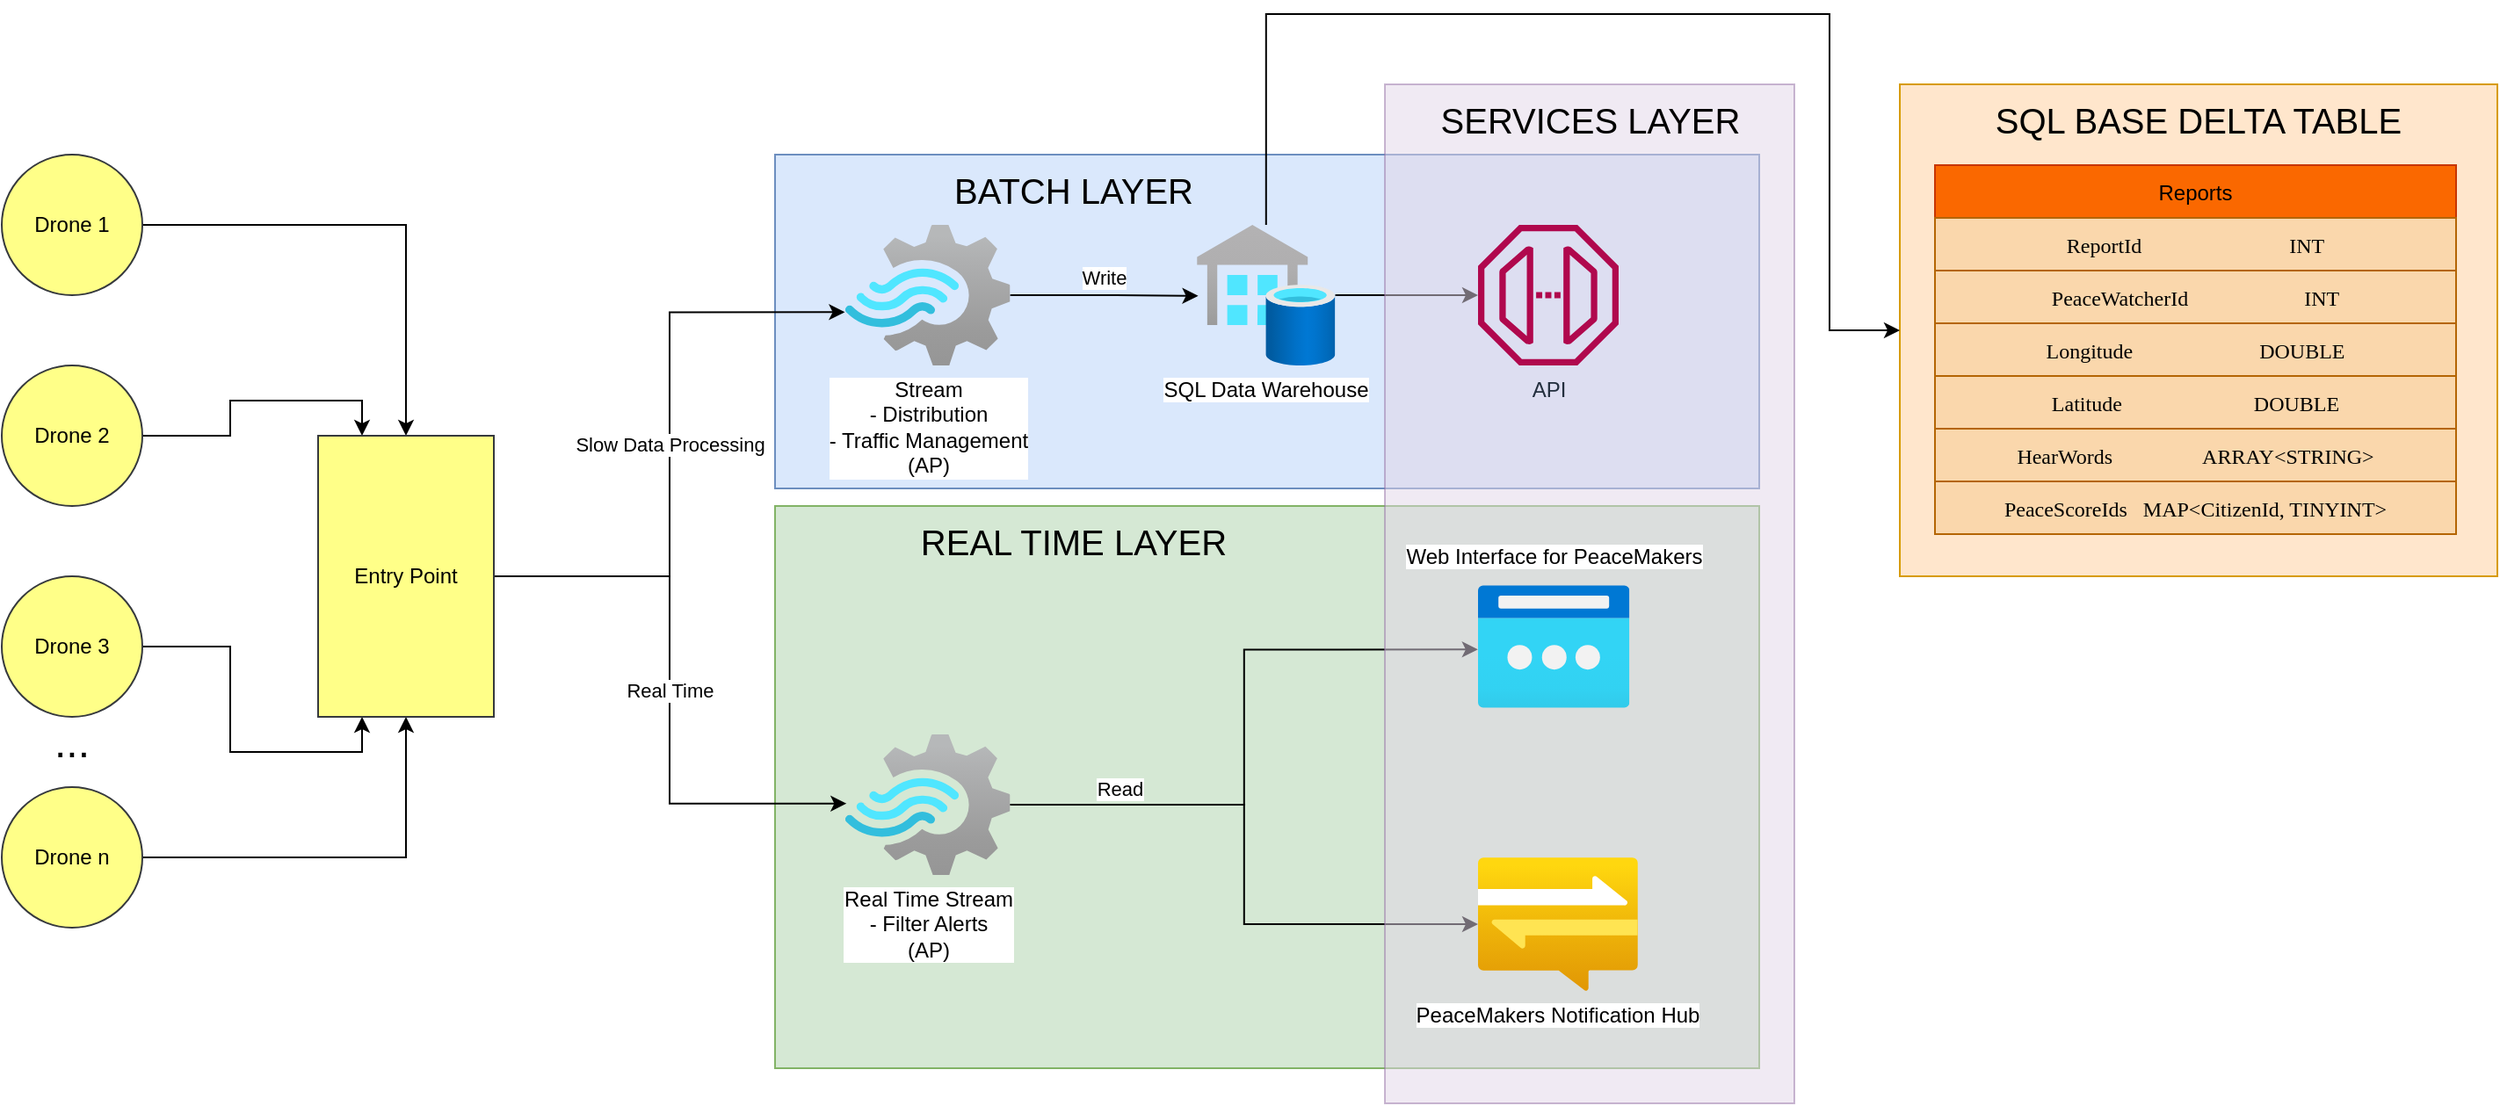 <mxfile version="17.4.3" type="device"><diagram id="PKF81AWZuLZZOOTxA63W" name="Page-1"><mxGraphModel dx="1247" dy="1990" grid="1" gridSize="10" guides="1" tooltips="1" connect="1" arrows="1" fold="1" page="1" pageScale="1" pageWidth="827" pageHeight="1169" math="0" shadow="0"><root><mxCell id="0"/><mxCell id="1" parent="0"/><mxCell id="K1VlQNPn5yaAyFjby5Dj-70" value="" style="rounded=0;whiteSpace=wrap;html=1;fontFamily=Helvetica;fontSize=12;fillColor=#dae8fc;strokeColor=#6c8ebf;" parent="1" vertex="1"><mxGeometry x="480" y="40" width="560" height="190" as="geometry"/></mxCell><mxCell id="K1VlQNPn5yaAyFjby5Dj-62" value="" style="rounded=0;whiteSpace=wrap;html=1;fontFamily=Helvetica;fontSize=20;fillColor=#d5e8d4;strokeColor=#82b366;" parent="1" vertex="1"><mxGeometry x="480" y="240" width="560" height="320" as="geometry"/></mxCell><mxCell id="K1VlQNPn5yaAyFjby5Dj-58" value="" style="whiteSpace=wrap;html=1;fontFamily=Helvetica;fillColor=#ffe6cc;strokeColor=#d79b00;" parent="1" vertex="1"><mxGeometry x="1120" width="340" height="280" as="geometry"/></mxCell><mxCell id="K1VlQNPn5yaAyFjby5Dj-7" style="edgeStyle=orthogonalEdgeStyle;rounded=0;orthogonalLoop=1;jettySize=auto;html=1;entryX=0.5;entryY=0;entryDx=0;entryDy=0;fontFamily=Helvetica;" parent="1" source="K1VlQNPn5yaAyFjby5Dj-2" target="K1VlQNPn5yaAyFjby5Dj-6" edge="1"><mxGeometry relative="1" as="geometry"/></mxCell><mxCell id="K1VlQNPn5yaAyFjby5Dj-2" value="Drone 1" style="ellipse;whiteSpace=wrap;html=1;aspect=fixed;fontFamily=Helvetica;fillColor=#ffff88;strokeColor=#36393d;" parent="1" vertex="1"><mxGeometry x="40" y="40" width="80" height="80" as="geometry"/></mxCell><mxCell id="K1VlQNPn5yaAyFjby5Dj-10" style="edgeStyle=orthogonalEdgeStyle;rounded=0;orthogonalLoop=1;jettySize=auto;html=1;entryX=0.5;entryY=1;entryDx=0;entryDy=0;fontFamily=Helvetica;" parent="1" source="K1VlQNPn5yaAyFjby5Dj-3" target="K1VlQNPn5yaAyFjby5Dj-6" edge="1"><mxGeometry relative="1" as="geometry"/></mxCell><mxCell id="K1VlQNPn5yaAyFjby5Dj-3" value="Drone n" style="ellipse;whiteSpace=wrap;html=1;aspect=fixed;fontFamily=Helvetica;fillColor=#ffff88;strokeColor=#36393d;" parent="1" vertex="1"><mxGeometry x="40" y="400" width="80" height="80" as="geometry"/></mxCell><mxCell id="K1VlQNPn5yaAyFjby5Dj-8" style="edgeStyle=orthogonalEdgeStyle;rounded=0;orthogonalLoop=1;jettySize=auto;html=1;entryX=0.25;entryY=0;entryDx=0;entryDy=0;fontFamily=Helvetica;" parent="1" source="K1VlQNPn5yaAyFjby5Dj-4" target="K1VlQNPn5yaAyFjby5Dj-6" edge="1"><mxGeometry relative="1" as="geometry"/></mxCell><mxCell id="K1VlQNPn5yaAyFjby5Dj-4" value="Drone 2" style="ellipse;whiteSpace=wrap;html=1;aspect=fixed;fontFamily=Helvetica;fillColor=#ffff88;strokeColor=#36393d;" parent="1" vertex="1"><mxGeometry x="40" y="160" width="80" height="80" as="geometry"/></mxCell><mxCell id="K1VlQNPn5yaAyFjby5Dj-9" style="edgeStyle=orthogonalEdgeStyle;rounded=0;orthogonalLoop=1;jettySize=auto;html=1;entryX=0.25;entryY=1;entryDx=0;entryDy=0;fontFamily=Helvetica;" parent="1" source="K1VlQNPn5yaAyFjby5Dj-5" target="K1VlQNPn5yaAyFjby5Dj-6" edge="1"><mxGeometry relative="1" as="geometry"/></mxCell><mxCell id="K1VlQNPn5yaAyFjby5Dj-5" value="Drone 3" style="ellipse;whiteSpace=wrap;html=1;aspect=fixed;fontFamily=Helvetica;fillColor=#ffff88;strokeColor=#36393d;" parent="1" vertex="1"><mxGeometry x="40" y="280" width="80" height="80" as="geometry"/></mxCell><mxCell id="K1VlQNPn5yaAyFjby5Dj-12" value="Slow Data Processing" style="edgeStyle=orthogonalEdgeStyle;rounded=0;orthogonalLoop=1;jettySize=auto;html=1;entryX=-0.003;entryY=0.621;entryDx=0;entryDy=0;entryPerimeter=0;fontFamily=Helvetica;" parent="1" source="K1VlQNPn5yaAyFjby5Dj-6" target="K1VlQNPn5yaAyFjby5Dj-51" edge="1"><mxGeometry relative="1" as="geometry"><mxPoint x="520" y="120" as="targetPoint"/></mxGeometry></mxCell><mxCell id="K1VlQNPn5yaAyFjby5Dj-16" value="Real Time" style="edgeStyle=orthogonalEdgeStyle;rounded=0;orthogonalLoop=1;jettySize=auto;html=1;entryX=0.007;entryY=0.492;entryDx=0;entryDy=0;entryPerimeter=0;fontFamily=Helvetica;" parent="1" source="K1VlQNPn5yaAyFjby5Dj-6" target="K1VlQNPn5yaAyFjby5Dj-18" edge="1"><mxGeometry relative="1" as="geometry"><mxPoint x="520" y="390" as="targetPoint"/></mxGeometry></mxCell><mxCell id="K1VlQNPn5yaAyFjby5Dj-6" value="Entry Point" style="rounded=0;whiteSpace=wrap;html=1;fontFamily=Helvetica;fillColor=#ffff88;strokeColor=#36393d;" parent="1" vertex="1"><mxGeometry x="220" y="200" width="100" height="160" as="geometry"/></mxCell><mxCell id="K1VlQNPn5yaAyFjby5Dj-26" value="Read" style="edgeStyle=orthogonalEdgeStyle;rounded=0;orthogonalLoop=1;jettySize=auto;html=1;spacingBottom=18;spacingLeft=-48;fontFamily=Helvetica;" parent="1" source="K1VlQNPn5yaAyFjby5Dj-18" target="K1VlQNPn5yaAyFjby5Dj-24" edge="1"><mxGeometry x="-0.484" relative="1" as="geometry"><mxPoint as="offset"/></mxGeometry></mxCell><mxCell id="K1VlQNPn5yaAyFjby5Dj-61" style="edgeStyle=orthogonalEdgeStyle;rounded=0;orthogonalLoop=1;jettySize=auto;html=1;entryX=-0.001;entryY=0.524;entryDx=0;entryDy=0;entryPerimeter=0;fontFamily=Helvetica;fontSize=20;" parent="1" source="K1VlQNPn5yaAyFjby5Dj-18" target="K1VlQNPn5yaAyFjby5Dj-27" edge="1"><mxGeometry relative="1" as="geometry"/></mxCell><mxCell id="K1VlQNPn5yaAyFjby5Dj-18" value="Real Time Stream&lt;br&gt;- Filter Alerts&lt;br&gt;(AP)" style="aspect=fixed;html=1;points=[];align=center;image;fontSize=12;image=img/lib/azure2/iot/Stream_Analytics_Jobs.svg;fontFamily=Helvetica;" parent="1" vertex="1"><mxGeometry x="520" y="370" width="93.79" height="80" as="geometry"/></mxCell><mxCell id="K1VlQNPn5yaAyFjby5Dj-60" style="edgeStyle=orthogonalEdgeStyle;rounded=0;orthogonalLoop=1;jettySize=auto;html=1;fontFamily=Helvetica;fontSize=20;" parent="1" source="K1VlQNPn5yaAyFjby5Dj-29" target="K1VlQNPn5yaAyFjby5Dj-58" edge="1"><mxGeometry relative="1" as="geometry"><Array as="points"><mxPoint x="759" y="-40"/><mxPoint x="1080" y="-40"/><mxPoint x="1080" y="140"/></Array></mxGeometry></mxCell><mxCell id="K1VlQNPn5yaAyFjby5Dj-69" style="edgeStyle=orthogonalEdgeStyle;rounded=0;orthogonalLoop=1;jettySize=auto;html=1;fontFamily=Helvetica;fontSize=12;" parent="1" source="K1VlQNPn5yaAyFjby5Dj-29" target="K1VlQNPn5yaAyFjby5Dj-68" edge="1"><mxGeometry relative="1" as="geometry"/></mxCell><mxCell id="K1VlQNPn5yaAyFjby5Dj-29" value="SQL Data Warehouse" style="aspect=fixed;html=1;points=[];align=center;image;fontSize=12;image=img/lib/azure2/databases/SQL_Data_Warehouses.svg;fontFamily=Helvetica;" parent="1" vertex="1"><mxGeometry x="720" y="80" width="78.77" height="80" as="geometry"/></mxCell><mxCell id="K1VlQNPn5yaAyFjby5Dj-31" value="Reports" style="swimlane;fontStyle=0;childLayout=stackLayout;horizontal=1;startSize=30;horizontalStack=0;resizeParent=1;resizeParentMax=0;resizeLast=0;collapsible=1;marginBottom=0;fontFamily=Helvetica;fillColor=#fa6800;fontColor=#000000;strokeColor=#C73500;" parent="1" vertex="1"><mxGeometry x="1140" y="46" width="296.5" height="210" as="geometry"/></mxCell><mxCell id="K1VlQNPn5yaAyFjby5Dj-32" value="ReportId                            INT" style="text;strokeColor=#b46504;fillColor=#fad7ac;align=center;verticalAlign=middle;spacingLeft=4;spacingRight=4;overflow=hidden;points=[[0,0.5],[1,0.5]];portConstraint=eastwest;rotatable=0;fontFamily=Fira Code;fontSource=https%3A%2F%2Ffonts.googleapis.com%2Fcss%3Ffamily%3DFira%2BCode;" parent="K1VlQNPn5yaAyFjby5Dj-31" vertex="1"><mxGeometry y="30" width="296.5" height="30" as="geometry"/></mxCell><mxCell id="K1VlQNPn5yaAyFjby5Dj-33" value="PeaceWatcherId                      INT" style="text;strokeColor=#b46504;fillColor=#fad7ac;align=center;verticalAlign=middle;spacingLeft=4;spacingRight=4;overflow=hidden;points=[[0,0.5],[1,0.5]];portConstraint=eastwest;rotatable=0;fontFamily=Fira Code;fontSource=https%3A%2F%2Ffonts.googleapis.com%2Fcss%3Ffamily%3DFira%2BCode;" parent="K1VlQNPn5yaAyFjby5Dj-31" vertex="1"><mxGeometry y="60" width="296.5" height="30" as="geometry"/></mxCell><mxCell id="K1VlQNPn5yaAyFjby5Dj-34" value="Longitude                        DOUBLE" style="text;strokeColor=#b46504;fillColor=#fad7ac;align=center;verticalAlign=middle;spacingLeft=4;spacingRight=4;overflow=hidden;points=[[0,0.5],[1,0.5]];portConstraint=eastwest;rotatable=0;fontFamily=Fira Code;fontSource=https%3A%2F%2Ffonts.googleapis.com%2Fcss%3Ffamily%3DFira%2BCode;" parent="K1VlQNPn5yaAyFjby5Dj-31" vertex="1"><mxGeometry y="90" width="296.5" height="30" as="geometry"/></mxCell><mxCell id="K1VlQNPn5yaAyFjby5Dj-35" value="Latitude                         DOUBLE" style="text;strokeColor=#b46504;fillColor=#fad7ac;align=center;verticalAlign=middle;spacingLeft=4;spacingRight=4;overflow=hidden;points=[[0,0.5],[1,0.5]];portConstraint=eastwest;rotatable=0;fontFamily=Fira Code;fontSource=https%3A%2F%2Ffonts.googleapis.com%2Fcss%3Ffamily%3DFira%2BCode;" parent="K1VlQNPn5yaAyFjby5Dj-31" vertex="1"><mxGeometry y="120" width="296.5" height="30" as="geometry"/></mxCell><mxCell id="K1VlQNPn5yaAyFjby5Dj-38" value="HearWords                 ARRAY&lt;STRING&gt;" style="text;strokeColor=#b46504;fillColor=#fad7ac;align=center;verticalAlign=middle;spacingLeft=4;spacingRight=4;overflow=hidden;points=[[0,0.5],[1,0.5]];portConstraint=eastwest;rotatable=0;fontFamily=Fira Code;fontSource=https%3A%2F%2Ffonts.googleapis.com%2Fcss%3Ffamily%3DFira%2BCode;" parent="K1VlQNPn5yaAyFjby5Dj-31" vertex="1"><mxGeometry y="150" width="296.5" height="30" as="geometry"/></mxCell><mxCell id="K1VlQNPn5yaAyFjby5Dj-39" value="PeaceScoreIds   MAP&lt;CitizenId, TINYINT&gt;" style="text;strokeColor=#b46504;fillColor=#fad7ac;align=center;verticalAlign=middle;spacingLeft=4;spacingRight=4;overflow=hidden;points=[[0,0.5],[1,0.5]];portConstraint=eastwest;rotatable=0;fontFamily=Fira Code;fontSource=https%3A%2F%2Ffonts.googleapis.com%2Fcss%3Ffamily%3DFira%2BCode;" parent="K1VlQNPn5yaAyFjby5Dj-31" vertex="1"><mxGeometry y="180" width="296.5" height="30" as="geometry"/></mxCell><mxCell id="K1VlQNPn5yaAyFjby5Dj-52" value="Write&lt;br&gt;" style="edgeStyle=orthogonalEdgeStyle;rounded=0;orthogonalLoop=1;jettySize=auto;html=1;entryX=0.01;entryY=0.505;entryDx=0;entryDy=0;entryPerimeter=0;fontFamily=Helvetica;spacingTop=-20;" parent="1" source="K1VlQNPn5yaAyFjby5Dj-51" target="K1VlQNPn5yaAyFjby5Dj-29" edge="1"><mxGeometry relative="1" as="geometry"/></mxCell><mxCell id="K1VlQNPn5yaAyFjby5Dj-73" value="" style="rounded=0;whiteSpace=wrap;html=1;fontFamily=Helvetica;fontSize=12;fillColor=#e1d5e7;strokeColor=#9673a6;opacity=50;" parent="1" vertex="1"><mxGeometry x="827" width="233" height="580" as="geometry"/></mxCell><mxCell id="K1VlQNPn5yaAyFjby5Dj-51" value="Stream&lt;br&gt;- Distribution&lt;br&gt;- Traffic Management&lt;br&gt;(AP)" style="aspect=fixed;html=1;points=[];align=center;image;fontSize=12;image=img/lib/azure2/iot/Stream_Analytics_Jobs.svg;fontFamily=Helvetica;" parent="1" vertex="1"><mxGeometry x="520" y="80" width="93.79" height="80" as="geometry"/></mxCell><mxCell id="K1VlQNPn5yaAyFjby5Dj-59" value="SQL BASE DELTA TABLE" style="text;html=1;strokeColor=none;fillColor=none;align=center;verticalAlign=middle;whiteSpace=wrap;rounded=0;fontFamily=Helvetica;fontSize=20;" parent="1" vertex="1"><mxGeometry x="1140" y="10" width="300" height="20" as="geometry"/></mxCell><mxCell id="K1VlQNPn5yaAyFjby5Dj-63" value="REAL TIME LAYER" style="text;html=1;strokeColor=none;fillColor=none;align=center;verticalAlign=middle;whiteSpace=wrap;rounded=0;fontFamily=Helvetica;fontSize=20;" parent="1" vertex="1"><mxGeometry x="480" y="250" width="340" height="20" as="geometry"/></mxCell><mxCell id="K1VlQNPn5yaAyFjby5Dj-68" value="API" style="sketch=0;outlineConnect=0;fontColor=#232F3E;gradientColor=none;fillColor=#B0084D;strokeColor=none;dashed=0;verticalLabelPosition=bottom;verticalAlign=top;align=center;html=1;fontSize=12;fontStyle=0;aspect=fixed;pointerEvents=1;shape=mxgraph.aws4.endpoint;fontFamily=Helvetica;" parent="1" vertex="1"><mxGeometry x="880" y="80" width="80" height="80" as="geometry"/></mxCell><mxCell id="K1VlQNPn5yaAyFjby5Dj-72" value="BATCH LAYER" style="text;html=1;strokeColor=none;fillColor=none;align=center;verticalAlign=middle;whiteSpace=wrap;rounded=0;fontFamily=Helvetica;fontSize=20;" parent="1" vertex="1"><mxGeometry x="480" y="50" width="340" height="20" as="geometry"/></mxCell><mxCell id="K1VlQNPn5yaAyFjby5Dj-27" value="Web Interface for PeaceMakers" style="aspect=fixed;html=1;points=[];align=center;image;fontSize=12;image=img/lib/azure2/networking/Public_IP_Addresses_Classic.svg;spacingBottom=100;spacingRight=0;spacingTop=-100;fontFamily=Helvetica;" parent="1" vertex="1"><mxGeometry x="880" y="285" width="86.15" height="70" as="geometry"/></mxCell><mxCell id="K1VlQNPn5yaAyFjby5Dj-24" value="PeaceMakers Notification Hub" style="aspect=fixed;html=1;points=[];align=center;image;fontSize=12;image=img/lib/azure2/iot/Notification_Hubs.svg;fontFamily=Helvetica;" parent="1" vertex="1"><mxGeometry x="880" y="440" width="90.93" height="76" as="geometry"/></mxCell><mxCell id="K1VlQNPn5yaAyFjby5Dj-75" value="SERVICES LAYER" style="text;html=1;strokeColor=none;fillColor=none;align=center;verticalAlign=middle;whiteSpace=wrap;rounded=0;fontFamily=Helvetica;fontSize=20;" parent="1" vertex="1"><mxGeometry x="853.5" y="10" width="180" height="20" as="geometry"/></mxCell><mxCell id="NZMNbQWHXaT3Mj66ONTV-1" value="&lt;font style=&quot;font-size: 24px&quot;&gt;...&lt;/font&gt;" style="text;html=1;strokeColor=none;fillColor=none;align=center;verticalAlign=middle;whiteSpace=wrap;rounded=0;" vertex="1" parent="1"><mxGeometry x="50" y="360" width="60" height="30" as="geometry"/></mxCell></root></mxGraphModel></diagram></mxfile>